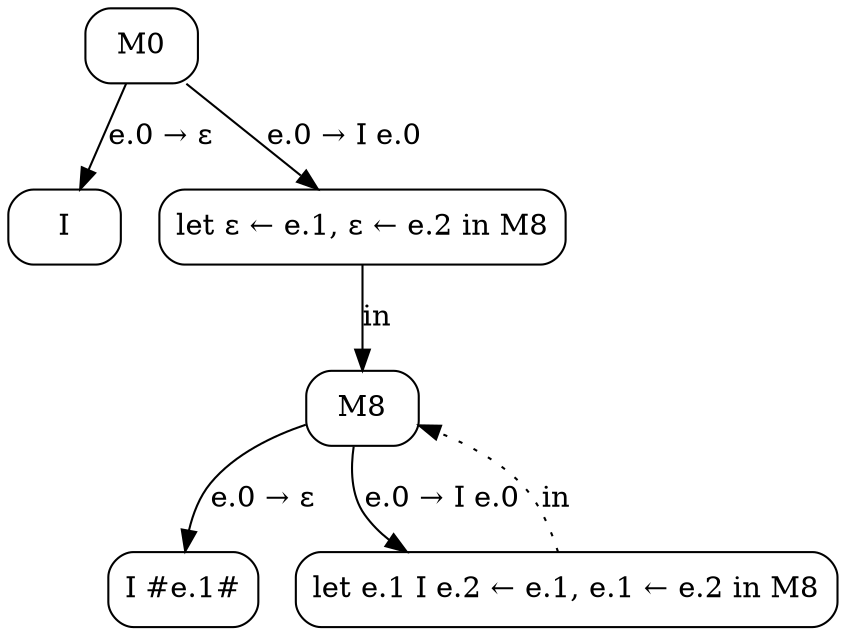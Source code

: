 digraph {
  node [shape=box, style=rounded];

  M0;
  M1 [label="I"];
  M0 -> M1 [label="e.0 → ε"];
  M3 [label="let ε ← e.1, ε ← e.2 in M8"];
  M0 -> M3 [label="e.0 → I e.0"];
  M3 -> M8 [label="in"];
  M9 [label="I #e.1#"]
  M8 -> M9 [label="e.0 → ε"];
  M11 [label="let e.1 I e.2 ← e.1, e.1 ← e.2 in M8"];
  M8 -> M11 [label="e.0 → I e.0"];
  M11 -> M8 [label="in", style=dotted];
}
